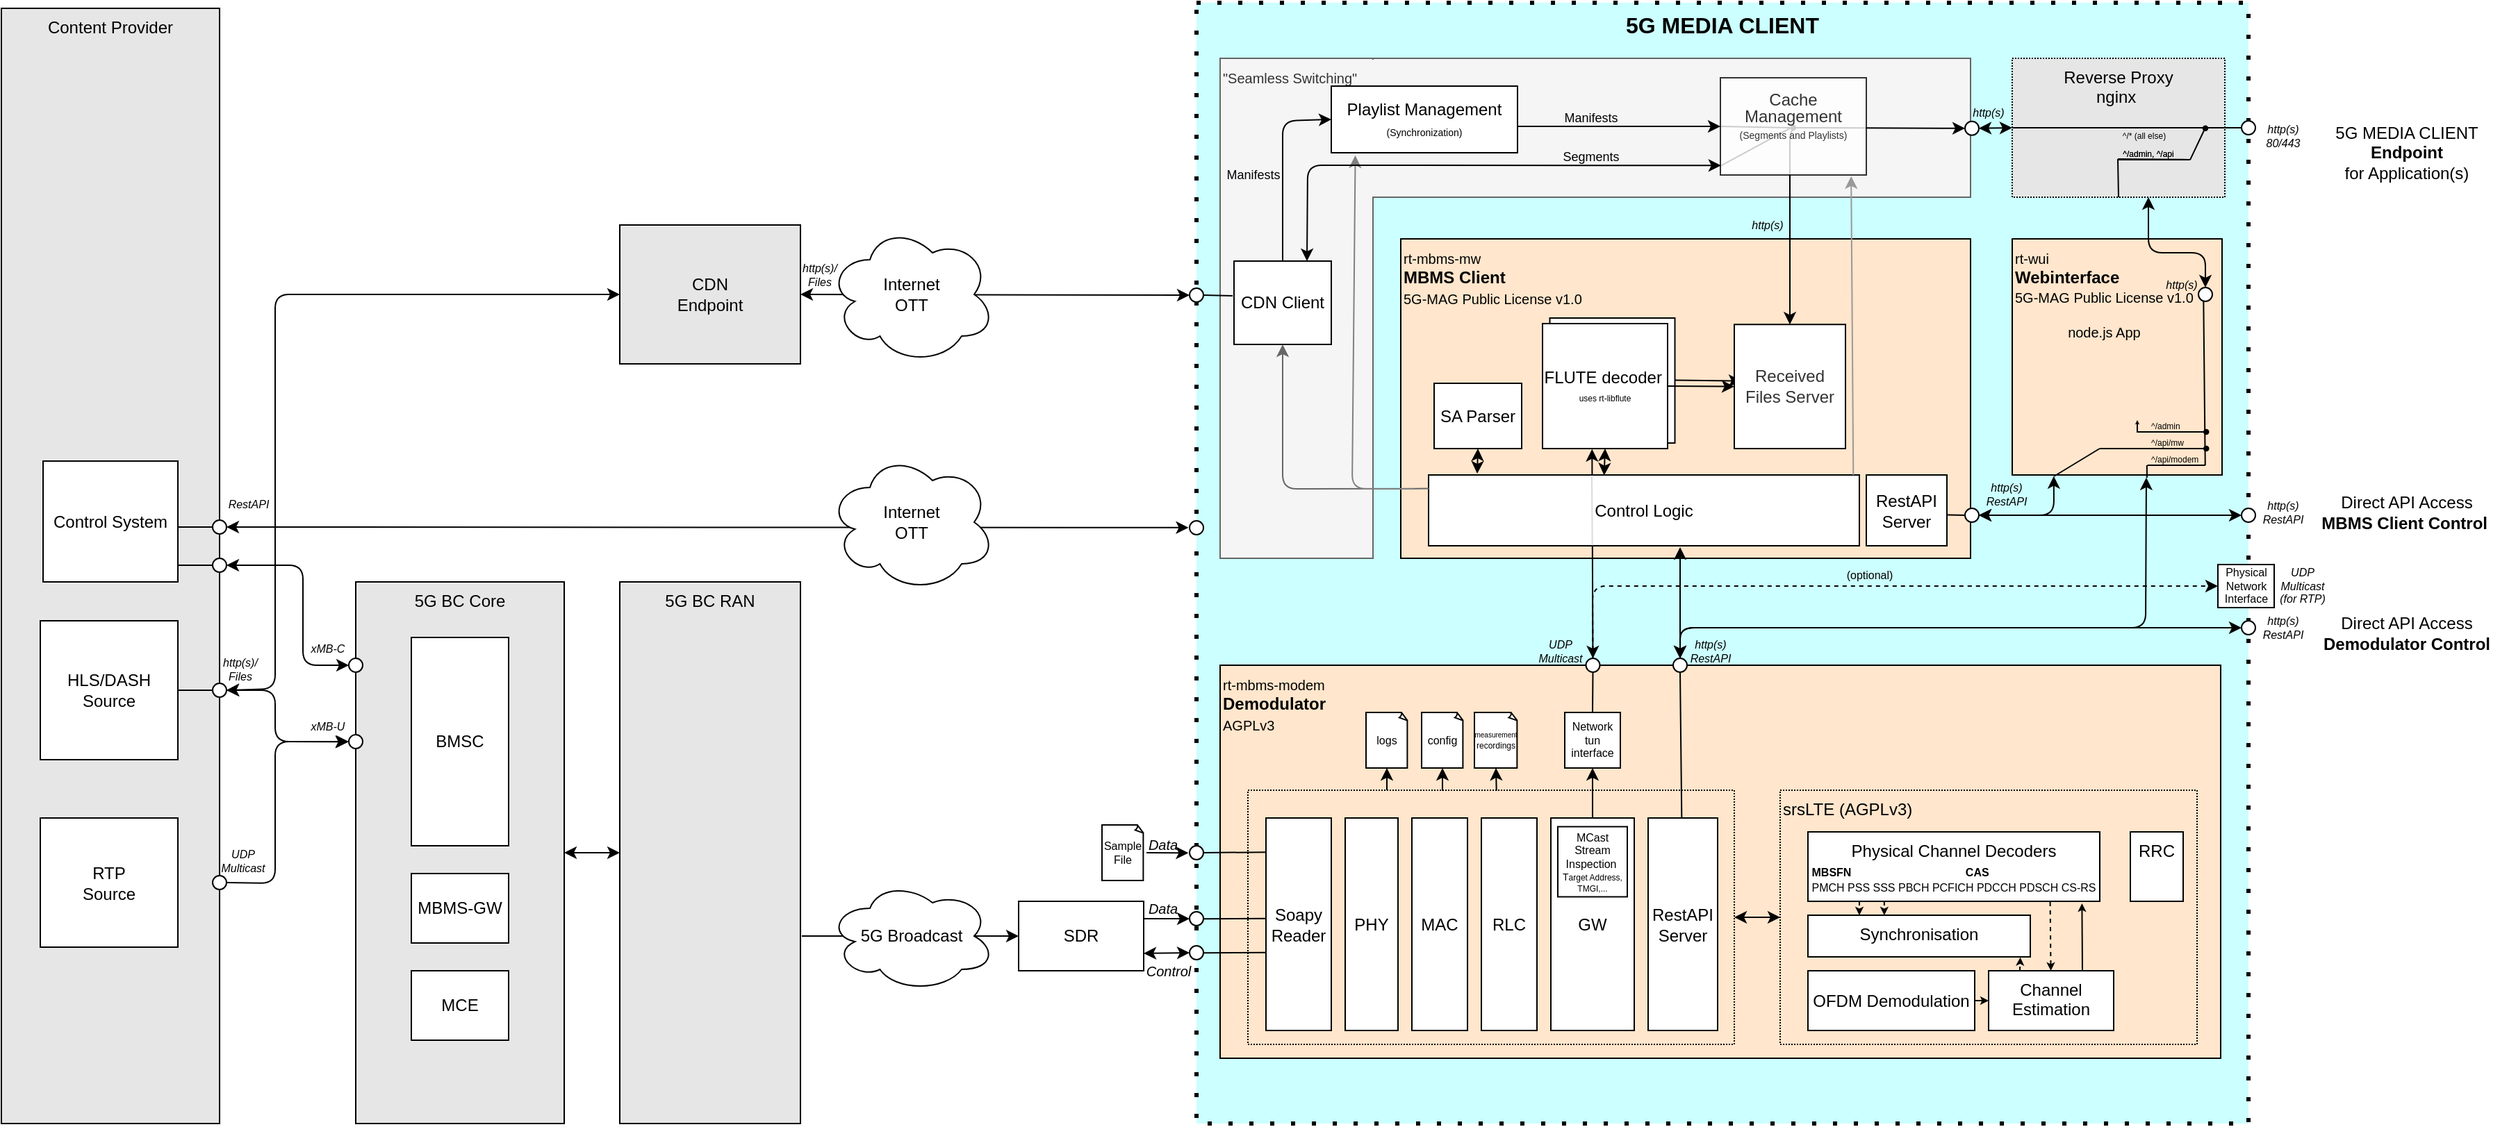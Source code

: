 <mxfile version="15.3.5" type="device"><diagram id="t-FZyY71_Kf3-kKKvfM1" name="Overview"><mxGraphModel dx="2150" dy="657" grid="1" gridSize="10" guides="1" tooltips="1" connect="1" arrows="1" fold="1" page="1" pageScale="1" pageWidth="1169" pageHeight="827" math="0" shadow="0"><root><mxCell id="0"/><mxCell id="1" parent="0"/><mxCell id="G_HqjUwHFonaNJhbWPcw-2" value="&lt;b style=&quot;font-size: 16px;&quot;&gt;5G MEDIA CLIENT&lt;/b&gt;" style="rounded=0;whiteSpace=wrap;html=1;fillColor=#CCFFFF;verticalAlign=top;dashed=1;dashPattern=1 4;strokeWidth=3;fontSize=16;" parent="1" vertex="1"><mxGeometry x="-67" y="16" width="757" height="807" as="geometry"/></mxCell><mxCell id="GTwTPsGZJQww6fBrEwyX-1" value="&lt;span style=&quot;font-size: 10px&quot;&gt;&quot;Seamless Switching&quot;&lt;/span&gt;" style="rounded=0;whiteSpace=wrap;html=1;align=left;verticalAlign=top;fillColor=#f5f5f5;strokeColor=#666666;fontColor=#333333;" parent="1" vertex="1"><mxGeometry x="-50" y="56" width="110" height="360" as="geometry"/></mxCell><mxCell id="2vlPOJPuA9wXbitWBf3n-66" value="Content Provider" style="rounded=0;whiteSpace=wrap;html=1;fillColor=#E6E6E6;align=center;verticalAlign=top;labelPosition=center;verticalLabelPosition=middle;" parent="1" vertex="1"><mxGeometry x="-927" y="20" width="157" height="803" as="geometry"/></mxCell><mxCell id="G_HqjUwHFonaNJhbWPcw-3" value="5G BC RAN" style="rounded=0;whiteSpace=wrap;html=1;fillColor=#E6E6E6;verticalAlign=top;" parent="1" vertex="1"><mxGeometry x="-482" y="433" width="130" height="390" as="geometry"/></mxCell><mxCell id="G_HqjUwHFonaNJhbWPcw-4" value="&lt;font style=&quot;font-size: 10px&quot;&gt;rt-mbms-mw&lt;br&gt;&lt;span style=&quot;font-size: 12px&quot;&gt;&lt;b&gt;MBMS Client&lt;/b&gt;&lt;/span&gt;&lt;br&gt;5G-MAG Public License v1.0&lt;/font&gt;" style="rounded=0;whiteSpace=wrap;html=1;align=left;verticalAlign=top;fillColor=#FFE6CC;" parent="1" vertex="1"><mxGeometry x="80" y="186" width="410" height="230" as="geometry"/></mxCell><mxCell id="G_HqjUwHFonaNJhbWPcw-5" value="&lt;span style=&quot;font-size: 10px&quot;&gt;rt-mbms-modem&lt;/span&gt;&lt;br&gt;&lt;b&gt;Demodulator&lt;/b&gt;&lt;font style=&quot;font-size: 10px&quot;&gt;&lt;br&gt;AGPLv3&lt;/font&gt;" style="rounded=0;whiteSpace=wrap;html=1;fillColor=#FFE6CC;verticalAlign=top;align=left;" parent="1" vertex="1"><mxGeometry x="-50" y="493" width="720" height="283" as="geometry"/></mxCell><mxCell id="G_HqjUwHFonaNJhbWPcw-8" value="srsLTE (AGPLv3)" style="rounded=0;whiteSpace=wrap;html=1;fillColor=none;align=left;verticalAlign=top;dashed=1;dashPattern=1 1;" parent="1" vertex="1"><mxGeometry x="353" y="583" width="300" height="183" as="geometry"/></mxCell><mxCell id="G_HqjUwHFonaNJhbWPcw-10" value="Physical Channel Decoders&lt;br&gt;&lt;div style=&quot;text-align: left&quot;&gt;&lt;span style=&quot;font-size: 8px&quot;&gt;&lt;b&gt;MBSFN&amp;nbsp; &amp;nbsp; &amp;nbsp; &amp;nbsp; &amp;nbsp; &amp;nbsp; &amp;nbsp; &amp;nbsp; &amp;nbsp; &amp;nbsp; &amp;nbsp; &amp;nbsp; &amp;nbsp; &amp;nbsp; &amp;nbsp; &amp;nbsp; &amp;nbsp; &amp;nbsp; &amp;nbsp;CAS&lt;/b&gt;&lt;/span&gt;&lt;/div&gt;&lt;font style=&quot;font-size: 8px&quot;&gt;&lt;div style=&quot;text-align: left&quot;&gt;&lt;span&gt;PMCH PSS SSS PBCH PCFICH PDCCH PDSCH CS-RS&lt;/span&gt;&lt;/div&gt;&lt;/font&gt;" style="rounded=0;whiteSpace=wrap;html=1;fillColor=default;align=center;verticalAlign=top;" parent="1" vertex="1"><mxGeometry x="373" y="613" width="210" height="50" as="geometry"/></mxCell><mxCell id="G_HqjUwHFonaNJhbWPcw-11" value="RRC" style="rounded=0;whiteSpace=wrap;html=1;fillColor=default;align=center;verticalAlign=top;" parent="1" vertex="1"><mxGeometry x="605" y="613" width="38" height="50" as="geometry"/></mxCell><mxCell id="G_HqjUwHFonaNJhbWPcw-12" value="Synchronisation" style="rounded=0;whiteSpace=wrap;html=1;fillColor=default;align=center;verticalAlign=top;" parent="1" vertex="1"><mxGeometry x="373" y="673" width="160" height="30" as="geometry"/></mxCell><mxCell id="G_HqjUwHFonaNJhbWPcw-13" value="OFDM Demodulation" style="rounded=0;whiteSpace=wrap;html=1;fillColor=default;align=center;verticalAlign=middle;" parent="1" vertex="1"><mxGeometry x="373" y="713" width="120" height="43" as="geometry"/></mxCell><mxCell id="G_HqjUwHFonaNJhbWPcw-14" value="Channel Estimation" style="rounded=0;whiteSpace=wrap;html=1;fillColor=default;align=center;verticalAlign=top;" parent="1" vertex="1"><mxGeometry x="503" y="713" width="90" height="43" as="geometry"/></mxCell><mxCell id="G_HqjUwHFonaNJhbWPcw-15" value="" style="endArrow=classic;html=1;exitX=1;exitY=0.5;exitDx=0;exitDy=0;entryX=0;entryY=0.5;entryDx=0;entryDy=0;fontSize=8;strokeWidth=1;endSize=3;" parent="1" source="G_HqjUwHFonaNJhbWPcw-13" target="G_HqjUwHFonaNJhbWPcw-14" edge="1"><mxGeometry width="50" height="50" relative="1" as="geometry"><mxPoint x="233" y="703" as="sourcePoint"/><mxPoint x="283" y="653" as="targetPoint"/></mxGeometry></mxCell><mxCell id="G_HqjUwHFonaNJhbWPcw-16" value="" style="endArrow=classic;html=1;exitX=0.75;exitY=0;exitDx=0;exitDy=0;fontSize=8;strokeWidth=1;endSize=3;entryX=0.939;entryY=1.03;entryDx=0;entryDy=0;entryPerimeter=0;" parent="1" source="G_HqjUwHFonaNJhbWPcw-14" target="G_HqjUwHFonaNJhbWPcw-10" edge="1"><mxGeometry width="50" height="50" relative="1" as="geometry"><mxPoint x="503" y="738" as="sourcePoint"/><mxPoint x="513" y="738" as="targetPoint"/></mxGeometry></mxCell><mxCell id="G_HqjUwHFonaNJhbWPcw-17" value="" style="endArrow=classic;html=1;fontSize=8;strokeWidth=1;endSize=3;dashed=1;exitX=0.83;exitY=1.01;exitDx=0;exitDy=0;exitPerimeter=0;" parent="1" source="G_HqjUwHFonaNJhbWPcw-10" target="G_HqjUwHFonaNJhbWPcw-14" edge="1"><mxGeometry width="50" height="50" relative="1" as="geometry"><mxPoint x="549" y="664" as="sourcePoint"/><mxPoint x="580.19" y="674.5" as="targetPoint"/></mxGeometry></mxCell><mxCell id="G_HqjUwHFonaNJhbWPcw-18" value="" style="endArrow=classic;html=1;fontSize=8;strokeWidth=1;endSize=3;dashed=1;exitX=0.25;exitY=0;exitDx=0;exitDy=0;entryX=0.955;entryY=1.011;entryDx=0;entryDy=0;entryPerimeter=0;" parent="1" source="G_HqjUwHFonaNJhbWPcw-14" target="G_HqjUwHFonaNJhbWPcw-12" edge="1"><mxGeometry width="50" height="50" relative="1" as="geometry"><mxPoint x="559" y="674" as="sourcePoint"/><mxPoint x="558.234" y="723" as="targetPoint"/></mxGeometry></mxCell><mxCell id="G_HqjUwHFonaNJhbWPcw-19" value="" style="endArrow=classic;html=1;fontSize=8;strokeWidth=1;endSize=3;dashed=1;exitX=0.83;exitY=1.01;exitDx=0;exitDy=0;exitPerimeter=0;entryX=0.25;entryY=0;entryDx=0;entryDy=0;" parent="1" edge="1"><mxGeometry width="50" height="50" relative="1" as="geometry"><mxPoint x="410" y="663" as="sourcePoint"/><mxPoint x="410" y="673" as="targetPoint"/></mxGeometry></mxCell><mxCell id="G_HqjUwHFonaNJhbWPcw-20" value="" style="endArrow=classic;html=1;fontSize=8;strokeWidth=1;endSize=3;dashed=1;exitX=0.83;exitY=1.01;exitDx=0;exitDy=0;exitPerimeter=0;entryX=0.25;entryY=0;entryDx=0;entryDy=0;" parent="1" edge="1"><mxGeometry width="50" height="50" relative="1" as="geometry"><mxPoint x="427.93" y="663" as="sourcePoint"/><mxPoint x="427.93" y="673" as="targetPoint"/></mxGeometry></mxCell><mxCell id="G_HqjUwHFonaNJhbWPcw-22" value="" style="rounded=0;whiteSpace=wrap;html=1;fillColor=none;align=left;verticalAlign=top;dashed=1;dashPattern=1 1;" parent="1" vertex="1"><mxGeometry x="-30" y="583" width="350" height="183" as="geometry"/></mxCell><mxCell id="G_HqjUwHFonaNJhbWPcw-23" value="" style="endArrow=classic;startArrow=classic;html=1;strokeWidth=1;fontSize=8;entryX=0;entryY=0.5;entryDx=0;entryDy=0;" parent="1" source="G_HqjUwHFonaNJhbWPcw-22" target="G_HqjUwHFonaNJhbWPcw-8" edge="1"><mxGeometry width="50" height="50" relative="1" as="geometry"><mxPoint x="288" y="718" as="sourcePoint"/><mxPoint x="308" y="668" as="targetPoint"/></mxGeometry></mxCell><mxCell id="G_HqjUwHFonaNJhbWPcw-24" value="SDR" style="rounded=0;whiteSpace=wrap;html=1;fillColor=none;align=center;verticalAlign=middle;labelPosition=center;verticalLabelPosition=middle;" parent="1" vertex="1"><mxGeometry x="-195" y="663" width="90" height="50" as="geometry"/></mxCell><mxCell id="G_HqjUwHFonaNJhbWPcw-27" value="Soapy&lt;br&gt;Reader" style="rounded=0;whiteSpace=wrap;html=1;fillColor=default;align=center;verticalAlign=middle;labelPosition=center;verticalLabelPosition=middle;" parent="1" vertex="1"><mxGeometry x="-17" y="603" width="47" height="153" as="geometry"/></mxCell><mxCell id="G_HqjUwHFonaNJhbWPcw-28" value="PHY" style="rounded=0;whiteSpace=wrap;html=1;fillColor=default;align=center;verticalAlign=middle;labelPosition=center;verticalLabelPosition=middle;" parent="1" vertex="1"><mxGeometry x="40" y="603" width="38" height="153" as="geometry"/></mxCell><mxCell id="G_HqjUwHFonaNJhbWPcw-29" value="MAC" style="rounded=0;whiteSpace=wrap;html=1;fillColor=default;align=center;verticalAlign=middle;labelPosition=center;verticalLabelPosition=middle;" parent="1" vertex="1"><mxGeometry x="88" y="603" width="40" height="153" as="geometry"/></mxCell><mxCell id="G_HqjUwHFonaNJhbWPcw-30" value="RLC" style="rounded=0;whiteSpace=wrap;html=1;fillColor=default;align=center;verticalAlign=middle;labelPosition=center;verticalLabelPosition=middle;" parent="1" vertex="1"><mxGeometry x="138" y="603" width="40" height="153" as="geometry"/></mxCell><mxCell id="G_HqjUwHFonaNJhbWPcw-32" value="GW" style="rounded=0;whiteSpace=wrap;html=1;fillColor=default;align=center;verticalAlign=middle;labelPosition=center;verticalLabelPosition=middle;" parent="1" vertex="1"><mxGeometry x="188" y="603" width="60" height="153" as="geometry"/></mxCell><mxCell id="G_HqjUwHFonaNJhbWPcw-33" value="RestAPI Server" style="rounded=0;whiteSpace=wrap;html=1;fillColor=default;align=center;verticalAlign=middle;labelPosition=center;verticalLabelPosition=middle;" parent="1" vertex="1"><mxGeometry x="258" y="603" width="50" height="153" as="geometry"/></mxCell><mxCell id="G_HqjUwHFonaNJhbWPcw-34" value="" style="endArrow=classic;html=1;strokeWidth=1;fontSize=8;exitX=1;exitY=0.5;exitDx=0;exitDy=0;entryX=-0.08;entryY=0.514;entryDx=0;entryDy=0;entryPerimeter=0;" parent="1" target="2vlPOJPuA9wXbitWBf3n-142" edge="1"><mxGeometry width="50" height="50" relative="1" as="geometry"><mxPoint x="-103" y="628" as="sourcePoint"/><mxPoint x="-92" y="543" as="targetPoint"/></mxGeometry></mxCell><mxCell id="G_HqjUwHFonaNJhbWPcw-35" value="" style="endArrow=classic;html=1;strokeWidth=1;fontSize=8;exitX=1;exitY=0.25;exitDx=0;exitDy=0;entryX=0;entryY=0.5;entryDx=0;entryDy=0;" parent="1" source="G_HqjUwHFonaNJhbWPcw-24" target="2vlPOJPuA9wXbitWBf3n-143" edge="1"><mxGeometry width="50" height="50" relative="1" as="geometry"><mxPoint x="-82" y="638" as="sourcePoint"/><mxPoint x="-70" y="676" as="targetPoint"/></mxGeometry></mxCell><mxCell id="G_HqjUwHFonaNJhbWPcw-37" value="logs" style="whiteSpace=wrap;html=1;shape=mxgraph.basic.document;fillColor=default;fontSize=8;align=center;" parent="1" vertex="1"><mxGeometry x="55" y="527" width="30" height="40" as="geometry"/></mxCell><mxCell id="G_HqjUwHFonaNJhbWPcw-38" value="config" style="whiteSpace=wrap;html=1;shape=mxgraph.basic.document;fillColor=default;fontSize=8;align=center;" parent="1" vertex="1"><mxGeometry x="95" y="527" width="30" height="40" as="geometry"/></mxCell><mxCell id="G_HqjUwHFonaNJhbWPcw-39" value="&lt;font style=&quot;font-size: 5px&quot;&gt;measurement&lt;/font&gt;&lt;font style=&quot;font-size: 4px&quot;&gt; &lt;/font&gt;recordings" style="whiteSpace=wrap;html=1;shape=mxgraph.basic.document;fillColor=default;fontSize=6;align=center;" parent="1" vertex="1"><mxGeometry x="133" y="527" width="31" height="40" as="geometry"/></mxCell><mxCell id="G_HqjUwHFonaNJhbWPcw-40" value="" style="endArrow=classic;html=1;strokeWidth=1;fontSize=8;entryX=0.5;entryY=1;entryDx=0;entryDy=0;entryPerimeter=0;" parent="1" target="G_HqjUwHFonaNJhbWPcw-37" edge="1"><mxGeometry width="50" height="50" relative="1" as="geometry"><mxPoint x="70" y="583" as="sourcePoint"/><mxPoint x="48" y="533" as="targetPoint"/></mxGeometry></mxCell><mxCell id="G_HqjUwHFonaNJhbWPcw-41" value="" style="endArrow=classic;html=1;strokeWidth=1;fontSize=8;entryX=0.5;entryY=1;entryDx=0;entryDy=0;entryPerimeter=0;exitX=0.4;exitY=0.002;exitDx=0;exitDy=0;exitPerimeter=0;" parent="1" source="G_HqjUwHFonaNJhbWPcw-22" target="G_HqjUwHFonaNJhbWPcw-38" edge="1"><mxGeometry width="50" height="50" relative="1" as="geometry"><mxPoint x="127.78" y="584.19" as="sourcePoint"/><mxPoint x="128.22" y="567" as="targetPoint"/></mxGeometry></mxCell><mxCell id="G_HqjUwHFonaNJhbWPcw-42" value="" style="endArrow=classic;html=1;strokeWidth=1;fontSize=8;entryX=0.5;entryY=1;entryDx=0;entryDy=0;entryPerimeter=0;exitX=0.511;exitY=0.002;exitDx=0;exitDy=0;exitPerimeter=0;" parent="1" source="G_HqjUwHFonaNJhbWPcw-22" target="G_HqjUwHFonaNJhbWPcw-39" edge="1"><mxGeometry width="50" height="50" relative="1" as="geometry"><mxPoint x="167.78" y="584.19" as="sourcePoint"/><mxPoint x="168.22" y="567" as="targetPoint"/></mxGeometry></mxCell><mxCell id="G_HqjUwHFonaNJhbWPcw-44" value="" style="endArrow=classic;html=1;strokeWidth=1;fontSize=8;exitX=0.5;exitY=0;exitDx=0;exitDy=0;entryX=0.5;entryY=1;entryDx=0;entryDy=0;" parent="1" source="G_HqjUwHFonaNJhbWPcw-32" target="G_HqjUwHFonaNJhbWPcw-47" edge="1"><mxGeometry width="50" height="50" relative="1" as="geometry"><mxPoint x="218.65" y="602.01" as="sourcePoint"/><mxPoint x="220" y="563" as="targetPoint"/></mxGeometry></mxCell><mxCell id="G_HqjUwHFonaNJhbWPcw-47" value="Network tun interface" style="text;html=1;align=center;verticalAlign=middle;whiteSpace=wrap;rounded=0;strokeColor=default;fontSize=8;fillColor=default;" parent="1" vertex="1"><mxGeometry x="198" y="527" width="40" height="40" as="geometry"/></mxCell><mxCell id="CgZAOS09ZjuMNSlnD4I0-3" value="Physical Network Interface" style="rounded=0;whiteSpace=wrap;html=1;align=center;verticalAlign=middle;labelPosition=center;verticalLabelPosition=middle;fontSize=8;" parent="1" vertex="1"><mxGeometry x="668" y="420.5" width="40.5" height="31" as="geometry"/></mxCell><mxCell id="CgZAOS09ZjuMNSlnD4I0-4" value="(optional)" style="endArrow=classic;html=1;strokeWidth=1;fontSize=8;exitX=0.5;exitY=0;exitDx=0;exitDy=0;dashed=1;entryX=0;entryY=0.5;entryDx=0;entryDy=0;labelBackgroundColor=none;verticalAlign=bottom;" parent="1" source="2vlPOJPuA9wXbitWBf3n-79" target="CgZAOS09ZjuMNSlnD4I0-3" edge="1"><mxGeometry width="50" height="50" relative="1" as="geometry"><mxPoint x="263" y="453" as="sourcePoint"/><mxPoint x="713" y="453" as="targetPoint"/><Array as="points"><mxPoint x="218" y="436"/></Array></mxGeometry></mxCell><mxCell id="CgZAOS09ZjuMNSlnD4I0-5" value="" style="endArrow=classic;html=1;strokeWidth=1;fontSize=8;entryX=0.396;entryY=1.004;entryDx=0;entryDy=0;entryPerimeter=0;startArrow=classic;startFill=1;" parent="1" source="2vlPOJPuA9wXbitWBf3n-79" target="2vlPOJPuA9wXbitWBf3n-3" edge="1"><mxGeometry width="50" height="50" relative="1" as="geometry"><mxPoint x="217.33" y="432.01" as="sourcePoint"/><mxPoint x="226" y="393" as="targetPoint"/></mxGeometry></mxCell><mxCell id="2vlPOJPuA9wXbitWBf3n-2" value="Reverse Proxy&lt;br style=&quot;font-size: 12px;&quot;&gt;nginx&amp;nbsp;" style="rounded=0;whiteSpace=wrap;html=1;fillColor=#E6E6E6;align=center;verticalAlign=top;labelPosition=center;verticalLabelPosition=middle;fontSize=12;dashed=1;dashPattern=1 1;" parent="1" vertex="1"><mxGeometry x="520" y="56" width="153" height="100" as="geometry"/></mxCell><mxCell id="2vlPOJPuA9wXbitWBf3n-7" value="&lt;font&gt;&lt;font style=&quot;font-size: 8px&quot;&gt;MCast Stream Inspection&lt;/font&gt;&amp;nbsp;&lt;br&gt;T&lt;font style=&quot;font-size: 6px&quot;&gt;arget Address, TMGI,...&lt;/font&gt;&lt;/font&gt;" style="rounded=0;whiteSpace=wrap;html=1;fillColor=default;align=center;verticalAlign=middle;labelPosition=center;verticalLabelPosition=middle;fontSize=7;" parent="1" vertex="1"><mxGeometry x="193" y="609.25" width="50" height="50.5" as="geometry"/></mxCell><mxCell id="2vlPOJPuA9wXbitWBf3n-10" value="Control Logic" style="rounded=0;whiteSpace=wrap;html=1;fillColor=default;align=center;verticalAlign=middle;labelPosition=center;verticalLabelPosition=middle;fontSize=12;" parent="1" vertex="1"><mxGeometry x="100" y="356" width="310" height="51" as="geometry"/></mxCell><mxCell id="2vlPOJPuA9wXbitWBf3n-14" value="" style="endArrow=classic;startArrow=classic;html=1;strokeWidth=1;fontSize=8;entryX=0.5;entryY=0;entryDx=0;entryDy=0;" parent="1" target="2vlPOJPuA9wXbitWBf3n-78" edge="1"><mxGeometry width="50" height="50" relative="1" as="geometry"><mxPoint x="281" y="408" as="sourcePoint"/><mxPoint x="348" y="678" as="targetPoint"/></mxGeometry></mxCell><mxCell id="2vlPOJPuA9wXbitWBf3n-17" value="" style="endArrow=classic;html=1;strokeWidth=1;fontSize=8;entryX=0.5;entryY=1;entryDx=0;entryDy=0;exitX=0.414;exitY=0.006;exitDx=0;exitDy=0;exitPerimeter=0;startArrow=classic;startFill=1;" parent="1" edge="1" target="2vlPOJPuA9wXbitWBf3n-3"><mxGeometry width="50" height="50" relative="1" as="geometry"><mxPoint x="226.34" y="356.306" as="sourcePoint"/><mxPoint x="226.35" y="334.18" as="targetPoint"/></mxGeometry></mxCell><mxCell id="2vlPOJPuA9wXbitWBf3n-20" value="5G MEDIA CLIENT&lt;br&gt;&lt;b&gt;Endpoint &lt;/b&gt;&lt;br&gt;for Application(s)" style="text;html=1;strokeColor=none;fillColor=none;align=center;verticalAlign=middle;whiteSpace=wrap;rounded=0;labelBackgroundColor=default;fontSize=12;" parent="1" vertex="1"><mxGeometry x="738" y="97" width="132" height="53" as="geometry"/></mxCell><mxCell id="2vlPOJPuA9wXbitWBf3n-24" value="CDN&lt;br&gt;Endpoint" style="rounded=0;whiteSpace=wrap;html=1;fillColor=#E6E6E6;align=center;verticalAlign=middle;labelPosition=center;verticalLabelPosition=middle;" parent="1" vertex="1"><mxGeometry x="-482" y="176" width="130" height="100" as="geometry"/></mxCell><mxCell id="2vlPOJPuA9wXbitWBf3n-27" value="CDN Client" style="rounded=0;whiteSpace=wrap;html=1;fillColor=default;align=center;verticalAlign=middle;labelPosition=center;verticalLabelPosition=middle;fontSize=12;" parent="1" vertex="1"><mxGeometry x="-40" y="202" width="70" height="60" as="geometry"/></mxCell><mxCell id="2vlPOJPuA9wXbitWBf3n-29" value="" style="endArrow=classic;html=1;strokeWidth=1;fontSize=8;entryX=0.5;entryY=1;entryDx=0;entryDy=0;exitX=0.002;exitY=0.192;exitDx=0;exitDy=0;exitPerimeter=0;strokeColor=#666666;" parent="1" source="2vlPOJPuA9wXbitWBf3n-10" target="2vlPOJPuA9wXbitWBf3n-27" edge="1"><mxGeometry width="50" height="50" relative="1" as="geometry"><mxPoint x="31" y="373" as="sourcePoint"/><mxPoint x="338" y="383" as="targetPoint"/><Array as="points"><mxPoint x="-5" y="366"/></Array></mxGeometry></mxCell><mxCell id="2vlPOJPuA9wXbitWBf3n-30" value="SA Parser" style="rounded=0;whiteSpace=wrap;html=1;fillColor=default;align=center;verticalAlign=middle;labelPosition=center;verticalLabelPosition=middle;fontSize=12;" parent="1" vertex="1"><mxGeometry x="104" y="290" width="63" height="47" as="geometry"/></mxCell><mxCell id="2vlPOJPuA9wXbitWBf3n-37" value="" style="endArrow=classic;html=1;strokeWidth=1;fontSize=8;entryX=0.5;entryY=1;entryDx=0;entryDy=0;startArrow=classic;startFill=1;" parent="1" target="2vlPOJPuA9wXbitWBf3n-30" edge="1"><mxGeometry width="50" height="50" relative="1" as="geometry"><mxPoint x="135" y="355" as="sourcePoint"/><mxPoint x="338" y="383" as="targetPoint"/></mxGeometry></mxCell><mxCell id="2vlPOJPuA9wXbitWBf3n-39" value="" style="endArrow=classic;html=1;strokeWidth=1;fontSize=8;entryX=0.129;entryY=1.04;entryDx=0;entryDy=0;strokeColor=#808080;entryPerimeter=0;" parent="1" target="2vlPOJPuA9wXbitWBf3n-31" edge="1"><mxGeometry width="50" height="50" relative="1" as="geometry"><mxPoint x="90" y="366" as="sourcePoint"/><mxPoint x="216.5" y="405" as="targetPoint"/><Array as="points"><mxPoint x="45" y="366"/></Array></mxGeometry></mxCell><mxCell id="2vlPOJPuA9wXbitWBf3n-40" value="Control System" style="rounded=0;whiteSpace=wrap;html=1;fillColor=default;align=center;verticalAlign=middle;labelPosition=center;verticalLabelPosition=middle;" parent="1" vertex="1"><mxGeometry x="-897" y="346" width="97" height="87" as="geometry"/></mxCell><mxCell id="2vlPOJPuA9wXbitWBf3n-48" value="RestAPI Server" style="rounded=0;whiteSpace=wrap;html=1;fillColor=default;align=center;verticalAlign=middle;labelPosition=center;verticalLabelPosition=middle;fontSize=12;" parent="1" vertex="1"><mxGeometry x="415" y="356" width="58" height="51" as="geometry"/></mxCell><mxCell id="2vlPOJPuA9wXbitWBf3n-49" value="&lt;font style=&quot;font-size: 12px&quot;&gt;&lt;span style=&quot;font-size: 10px&quot;&gt;rt-wui&lt;/span&gt;&lt;b&gt;&lt;br&gt;Webinterface&lt;font style=&quot;font-size: 12px&quot;&gt; &lt;br&gt;&lt;/font&gt;&lt;/b&gt;&lt;/font&gt;&lt;font style=&quot;font-size: 10px&quot;&gt;5G-MAG Public License v1.0&lt;br&gt;&lt;br&gt;&lt;div style=&quot;text-align: center&quot;&gt;&lt;span&gt;node.js App&lt;/span&gt;&lt;/div&gt;&lt;/font&gt;" style="rounded=0;whiteSpace=wrap;html=1;fillColor=#FFE6CC;align=left;verticalAlign=top;labelPosition=center;verticalLabelPosition=middle;fontSize=11;" parent="1" vertex="1"><mxGeometry x="520" y="186" width="151" height="170" as="geometry"/></mxCell><mxCell id="2vlPOJPuA9wXbitWBf3n-50" value="" style="endArrow=classic;startArrow=classic;html=1;strokeWidth=1;fontSize=8;exitX=0.5;exitY=0;exitDx=0;exitDy=0;" parent="1" source="2vlPOJPuA9wXbitWBf3n-196" edge="1"><mxGeometry width="50" height="50" relative="1" as="geometry"><mxPoint x="659" y="225" as="sourcePoint"/><mxPoint x="618" y="156" as="targetPoint"/><Array as="points"><mxPoint x="659" y="196"/><mxPoint x="618" y="196"/></Array></mxGeometry></mxCell><mxCell id="2vlPOJPuA9wXbitWBf3n-52" value="" style="endArrow=classic;startArrow=classic;html=1;strokeWidth=1;fontSize=12;exitX=0.639;exitY=1.011;exitDx=0;exitDy=0;entryX=0.5;entryY=0;entryDx=0;entryDy=0;exitPerimeter=0;" parent="1" source="2vlPOJPuA9wXbitWBf3n-49" target="2vlPOJPuA9wXbitWBf3n-78" edge="1"><mxGeometry width="50" height="50" relative="1" as="geometry"><mxPoint x="444.51" y="197.702" as="sourcePoint"/><mxPoint x="280" y="486" as="targetPoint"/><Array as="points"><mxPoint x="616" y="466"/><mxPoint x="281" y="466"/></Array></mxGeometry></mxCell><mxCell id="2vlPOJPuA9wXbitWBf3n-76" style="edgeStyle=orthogonalEdgeStyle;rounded=0;orthogonalLoop=1;jettySize=auto;html=1;entryX=0;entryY=0.5;entryDx=0;entryDy=0;fontSize=12;startArrow=classic;startFill=1;" parent="1" source="2vlPOJPuA9wXbitWBf3n-58" target="G_HqjUwHFonaNJhbWPcw-3" edge="1"><mxGeometry relative="1" as="geometry"/></mxCell><mxCell id="2vlPOJPuA9wXbitWBf3n-58" value="5G BC Core" style="rounded=0;whiteSpace=wrap;html=1;fillColor=#E6E6E6;verticalAlign=top;" parent="1" vertex="1"><mxGeometry x="-672" y="433" width="150" height="390" as="geometry"/></mxCell><mxCell id="2vlPOJPuA9wXbitWBf3n-60" value="MBMS-GW" style="rounded=0;whiteSpace=wrap;html=1;fillColor=default;align=center;verticalAlign=middle;labelPosition=center;verticalLabelPosition=middle;" parent="1" vertex="1"><mxGeometry x="-632" y="643" width="70" height="50" as="geometry"/></mxCell><mxCell id="2vlPOJPuA9wXbitWBf3n-61" value="MCE" style="rounded=0;whiteSpace=wrap;html=1;fillColor=default;align=center;verticalAlign=middle;labelPosition=center;verticalLabelPosition=middle;" parent="1" vertex="1"><mxGeometry x="-632" y="713" width="70" height="50" as="geometry"/></mxCell><mxCell id="2vlPOJPuA9wXbitWBf3n-62" value="BMSC" style="rounded=0;whiteSpace=wrap;html=1;fillColor=default;align=center;verticalAlign=middle;labelPosition=center;verticalLabelPosition=middle;" parent="1" vertex="1"><mxGeometry x="-632" y="473" width="70" height="150" as="geometry"/></mxCell><mxCell id="2vlPOJPuA9wXbitWBf3n-64" value="HLS/DASH Source" style="rounded=0;whiteSpace=wrap;html=1;fillColor=default;align=center;verticalAlign=middle;labelPosition=center;verticalLabelPosition=middle;" parent="1" vertex="1"><mxGeometry x="-899" y="461" width="99" height="100" as="geometry"/></mxCell><mxCell id="2vlPOJPuA9wXbitWBf3n-65" value="RTP &lt;br&gt;Source" style="rounded=0;whiteSpace=wrap;html=1;fillColor=default;align=center;verticalAlign=middle;labelPosition=center;verticalLabelPosition=middle;" parent="1" vertex="1"><mxGeometry x="-899" y="603" width="99" height="93" as="geometry"/></mxCell><mxCell id="2vlPOJPuA9wXbitWBf3n-69" value="" style="endArrow=classic;startArrow=classic;html=1;fontSize=12;exitX=1;exitY=0.5;exitDx=0;exitDy=0;entryX=0;entryY=0.5;entryDx=0;entryDy=0;" parent="1" source="2vlPOJPuA9wXbitWBf3n-154" target="2vlPOJPuA9wXbitWBf3n-162" edge="1"><mxGeometry width="50" height="50" relative="1" as="geometry"><mxPoint x="-790" y="633" as="sourcePoint"/><mxPoint x="-690" y="476" as="targetPoint"/><Array as="points"><mxPoint x="-730" y="511"/><mxPoint x="-730" y="548"/></Array></mxGeometry></mxCell><mxCell id="2vlPOJPuA9wXbitWBf3n-74" value="" style="rounded=0;whiteSpace=wrap;html=1;fillColor=default;align=center;verticalAlign=middle;labelPosition=center;verticalLabelPosition=middle;fontSize=10;labelBackgroundColor=default;" parent="1" vertex="1"><mxGeometry x="187.25" y="243" width="90" height="90" as="geometry"/></mxCell><mxCell id="2vlPOJPuA9wXbitWBf3n-3" value="&lt;font style=&quot;font-size: 12px&quot;&gt;FLUTE decoder&lt;/font&gt;&amp;nbsp;&lt;br&gt;&lt;font style=&quot;font-size: 6px&quot;&gt;uses rt-libflute&lt;br&gt;&lt;/font&gt;" style="rounded=0;whiteSpace=wrap;html=1;fillColor=#FFFFFF;align=center;verticalAlign=middle;labelPosition=center;verticalLabelPosition=middle;fontSize=10;labelBackgroundColor=default;" parent="1" vertex="1"><mxGeometry x="182" y="247" width="90" height="90" as="geometry"/></mxCell><mxCell id="2vlPOJPuA9wXbitWBf3n-78" value="" style="ellipse;whiteSpace=wrap;html=1;aspect=fixed;labelBackgroundColor=default;fontSize=12;strokeColor=default;fillColor=#FFFFFF;align=left;verticalAlign=top;" parent="1" vertex="1"><mxGeometry x="276" y="488" width="10" height="10" as="geometry"/></mxCell><mxCell id="2vlPOJPuA9wXbitWBf3n-79" value="" style="ellipse;whiteSpace=wrap;html=1;aspect=fixed;labelBackgroundColor=default;fontSize=12;strokeColor=default;fillColor=#FFFFFF;align=left;verticalAlign=top;" parent="1" vertex="1"><mxGeometry x="213.25" y="488" width="10" height="10" as="geometry"/></mxCell><mxCell id="2vlPOJPuA9wXbitWBf3n-81" value="" style="endArrow=none;html=1;fontSize=8;entryX=0.5;entryY=1;entryDx=0;entryDy=0;exitX=0.5;exitY=0;exitDx=0;exitDy=0;" parent="1" source="G_HqjUwHFonaNJhbWPcw-47" target="2vlPOJPuA9wXbitWBf3n-79" edge="1"><mxGeometry width="50" height="50" relative="1" as="geometry"><mxPoint x="200" y="556" as="sourcePoint"/><mxPoint x="250" y="506" as="targetPoint"/></mxGeometry></mxCell><mxCell id="2vlPOJPuA9wXbitWBf3n-82" value="" style="endArrow=none;html=1;fontSize=12;entryX=0.5;entryY=1;entryDx=0;entryDy=0;" parent="1" source="G_HqjUwHFonaNJhbWPcw-33" target="2vlPOJPuA9wXbitWBf3n-78" edge="1"><mxGeometry width="50" height="50" relative="1" as="geometry"><mxPoint x="228" y="537" as="sourcePoint"/><mxPoint x="228.25" y="508" as="targetPoint"/></mxGeometry></mxCell><mxCell id="2vlPOJPuA9wXbitWBf3n-84" value="" style="ellipse;whiteSpace=wrap;html=1;aspect=fixed;labelBackgroundColor=default;fontSize=12;strokeColor=default;fillColor=#FFFFFF;align=left;verticalAlign=top;" parent="1" vertex="1"><mxGeometry x="486" y="380" width="10" height="10" as="geometry"/></mxCell><mxCell id="2vlPOJPuA9wXbitWBf3n-86" value="" style="endArrow=none;html=1;fontSize=8;entryX=1.009;entryY=0.564;entryDx=0;entryDy=0;exitX=0;exitY=0.5;exitDx=0;exitDy=0;entryPerimeter=0;" parent="1" source="2vlPOJPuA9wXbitWBf3n-84" target="2vlPOJPuA9wXbitWBf3n-48" edge="1"><mxGeometry width="50" height="50" relative="1" as="geometry"><mxPoint x="610" y="216" as="sourcePoint"/><mxPoint x="660" y="166" as="targetPoint"/></mxGeometry></mxCell><mxCell id="2vlPOJPuA9wXbitWBf3n-88" value="" style="endArrow=none;html=1;fontSize=8;entryX=0;entryY=0.5;entryDx=0;entryDy=0;startArrow=none;exitX=1;exitY=0.5;exitDx=0;exitDy=0;" parent="1" source="2vlPOJPuA9wXbitWBf3n-2" target="2vlPOJPuA9wXbitWBf3n-2" edge="1"><mxGeometry width="50" height="50" relative="1" as="geometry"><mxPoint x="673" y="126" as="sourcePoint"/><mxPoint x="563" y="125.5" as="targetPoint"/></mxGeometry></mxCell><mxCell id="2vlPOJPuA9wXbitWBf3n-89" style="edgeStyle=none;rounded=0;orthogonalLoop=1;jettySize=auto;html=1;exitX=1;exitY=0;exitDx=0;exitDy=0;fontSize=8;" parent="1" edge="1"><mxGeometry relative="1" as="geometry"><mxPoint x="620.536" y="166.964" as="sourcePoint"/><mxPoint x="620.536" y="166.964" as="targetPoint"/></mxGeometry></mxCell><mxCell id="2vlPOJPuA9wXbitWBf3n-96" value="UDP Multicast" style="text;html=1;strokeColor=none;fillColor=none;align=center;verticalAlign=middle;whiteSpace=wrap;rounded=0;labelBackgroundColor=none;fontSize=8;opacity=0;fontStyle=2" parent="1" vertex="1"><mxGeometry x="175.25" y="473" width="40" height="20" as="geometry"/></mxCell><mxCell id="2vlPOJPuA9wXbitWBf3n-97" value="http(s)&lt;br&gt;RestAPI" style="text;html=1;strokeColor=none;fillColor=none;align=center;verticalAlign=middle;whiteSpace=wrap;rounded=0;labelBackgroundColor=none;fontSize=8;opacity=0;fontStyle=2" parent="1" vertex="1"><mxGeometry x="283" y="473" width="40" height="20" as="geometry"/></mxCell><mxCell id="2vlPOJPuA9wXbitWBf3n-101" value="UDP Multicast (for RTP)" style="text;html=1;strokeColor=none;fillColor=none;align=center;verticalAlign=middle;whiteSpace=wrap;rounded=0;labelBackgroundColor=none;fontSize=8;opacity=0;fontStyle=2" parent="1" vertex="1"><mxGeometry x="708.5" y="426" width="40" height="20" as="geometry"/></mxCell><mxCell id="2vlPOJPuA9wXbitWBf3n-102" value="" style="endArrow=classic;startArrow=classic;html=1;strokeWidth=1;fontSize=8;entryX=1;entryY=0.5;entryDx=0;entryDy=0;exitX=0;exitY=0.5;exitDx=0;exitDy=0;" parent="1" source="2vlPOJPuA9wXbitWBf3n-117" target="2vlPOJPuA9wXbitWBf3n-84" edge="1"><mxGeometry width="50" height="50" relative="1" as="geometry"><mxPoint x="720" y="527" as="sourcePoint"/><mxPoint x="545" y="385.5" as="targetPoint"/><Array as="points"/></mxGeometry></mxCell><mxCell id="2vlPOJPuA9wXbitWBf3n-106" value="http(s)&lt;br&gt;RestAPI" style="text;html=1;strokeColor=none;fillColor=none;align=center;verticalAlign=middle;whiteSpace=wrap;rounded=0;labelBackgroundColor=none;fontSize=8;opacity=0;fontStyle=2" parent="1" vertex="1"><mxGeometry x="496" y="360" width="40" height="20" as="geometry"/></mxCell><mxCell id="2vlPOJPuA9wXbitWBf3n-107" value="http(s)" style="text;html=1;strokeColor=none;fillColor=none;align=center;verticalAlign=middle;whiteSpace=wrap;rounded=0;labelBackgroundColor=none;fontSize=8;opacity=0;fontStyle=2" parent="1" vertex="1"><mxGeometry x="483" y="84.75" width="40" height="20" as="geometry"/></mxCell><mxCell id="2vlPOJPuA9wXbitWBf3n-108" value="" style="ellipse;whiteSpace=wrap;html=1;aspect=fixed;labelBackgroundColor=default;fontSize=12;strokeColor=default;fillColor=#FFFFFF;align=left;verticalAlign=top;" parent="1" vertex="1"><mxGeometry x="685" y="101" width="10" height="10" as="geometry"/></mxCell><mxCell id="2vlPOJPuA9wXbitWBf3n-112" value="http(s)&lt;br&gt;80/443" style="text;html=1;strokeColor=none;fillColor=none;align=center;verticalAlign=middle;whiteSpace=wrap;rounded=0;labelBackgroundColor=none;fontSize=8;opacity=0;fontStyle=2" parent="1" vertex="1"><mxGeometry x="695" y="101.5" width="40" height="20" as="geometry"/></mxCell><mxCell id="2vlPOJPuA9wXbitWBf3n-115" value="" style="ellipse;whiteSpace=wrap;html=1;aspect=fixed;labelBackgroundColor=default;fontSize=12;strokeColor=default;fillColor=#FFFFFF;align=left;verticalAlign=top;" parent="1" vertex="1"><mxGeometry x="685" y="461" width="10" height="10" as="geometry"/></mxCell><mxCell id="2vlPOJPuA9wXbitWBf3n-117" value="" style="ellipse;whiteSpace=wrap;html=1;aspect=fixed;labelBackgroundColor=default;fontSize=12;strokeColor=default;fillColor=#FFFFFF;align=left;verticalAlign=top;" parent="1" vertex="1"><mxGeometry x="685" y="380" width="10" height="10" as="geometry"/></mxCell><mxCell id="2vlPOJPuA9wXbitWBf3n-120" value="http(s)&lt;br&gt;RestAPI" style="text;html=1;strokeColor=none;fillColor=none;align=center;verticalAlign=middle;whiteSpace=wrap;rounded=0;labelBackgroundColor=none;fontSize=8;opacity=0;fontStyle=2" parent="1" vertex="1"><mxGeometry x="695" y="373" width="40" height="20" as="geometry"/></mxCell><mxCell id="2vlPOJPuA9wXbitWBf3n-121" value="http(s)&lt;br&gt;RestAPI" style="text;html=1;strokeColor=none;fillColor=none;align=center;verticalAlign=middle;whiteSpace=wrap;rounded=0;labelBackgroundColor=none;fontSize=8;opacity=0;fontStyle=2" parent="1" vertex="1"><mxGeometry x="695.25" y="456" width="40" height="20" as="geometry"/></mxCell><mxCell id="2vlPOJPuA9wXbitWBf3n-122" value="" style="endArrow=classic;startArrow=classic;html=1;strokeWidth=1;fontSize=8;entryX=1;entryY=0.5;entryDx=0;entryDy=0;exitX=0.198;exitY=1.005;exitDx=0;exitDy=0;exitPerimeter=0;" parent="1" source="2vlPOJPuA9wXbitWBf3n-49" target="2vlPOJPuA9wXbitWBf3n-84" edge="1"><mxGeometry width="50" height="50" relative="1" as="geometry"><mxPoint x="587" y="356" as="sourcePoint"/><mxPoint x="545.0" y="385" as="targetPoint"/><Array as="points"><mxPoint x="550" y="385"/></Array></mxGeometry></mxCell><mxCell id="2vlPOJPuA9wXbitWBf3n-124" value="" style="endArrow=classic;startArrow=classic;html=1;strokeWidth=1;fontSize=12;exitX=0;exitY=0.5;exitDx=0;exitDy=0;entryX=0.5;entryY=0;entryDx=0;entryDy=0;" parent="1" source="2vlPOJPuA9wXbitWBf3n-115" target="2vlPOJPuA9wXbitWBf3n-78" edge="1"><mxGeometry width="50" height="50" relative="1" as="geometry"><mxPoint x="754" y="346" as="sourcePoint"/><mxPoint x="280" y="486" as="targetPoint"/><Array as="points"><mxPoint x="281" y="466"/></Array></mxGeometry></mxCell><mxCell id="2vlPOJPuA9wXbitWBf3n-125" value="Direct API Access&lt;br&gt;&lt;b&gt;MBMS Client&amp;nbsp;&lt;/b&gt;&lt;b&gt;Control&amp;nbsp;&lt;/b&gt;" style="text;html=1;strokeColor=none;fillColor=none;align=center;verticalAlign=middle;whiteSpace=wrap;rounded=0;labelBackgroundColor=default;fontSize=12;" parent="1" vertex="1"><mxGeometry x="738" y="367" width="132" height="32" as="geometry"/></mxCell><mxCell id="2vlPOJPuA9wXbitWBf3n-126" value="Direct API Access&lt;br&gt;&lt;b&gt;Demodulator&amp;nbsp;&lt;/b&gt;&lt;b&gt;Control&lt;/b&gt;" style="text;html=1;strokeColor=none;fillColor=none;align=center;verticalAlign=middle;whiteSpace=wrap;rounded=0;labelBackgroundColor=default;fontSize=12;" parent="1" vertex="1"><mxGeometry x="738" y="454" width="132" height="32" as="geometry"/></mxCell><mxCell id="2vlPOJPuA9wXbitWBf3n-129" value="" style="endArrow=classic;html=1;fontSize=6;exitX=1;exitY=0.5;exitDx=0;exitDy=0;entryX=0.003;entryY=0.62;entryDx=0;entryDy=0;entryPerimeter=0;" parent="1" edge="1"><mxGeometry x="0.109" y="-3" width="50" height="50" relative="1" as="geometry"><mxPoint x="277.25" y="287.73" as="sourcePoint"/><mxPoint x="325" y="288.27" as="targetPoint"/><mxPoint as="offset"/></mxGeometry></mxCell><mxCell id="2vlPOJPuA9wXbitWBf3n-21" value="" style="rounded=0;whiteSpace=wrap;html=1;fillColor=#F5F5F5;align=center;verticalAlign=top;labelPosition=center;verticalLabelPosition=middle;fontSize=7;strokeColor=#666666;fontColor=#333333;" parent="1" vertex="1"><mxGeometry x="60" y="56" width="430" height="100" as="geometry"/></mxCell><mxCell id="2vlPOJPuA9wXbitWBf3n-130" value="" style="endArrow=classic;startArrow=classic;html=1;fontSize=12;entryX=0;entryY=0.5;entryDx=0;entryDy=0;exitX=1;exitY=0.5;exitDx=0;exitDy=0;" parent="1" source="2vlPOJPuA9wXbitWBf3n-195" target="2vlPOJPuA9wXbitWBf3n-2" edge="1"><mxGeometry width="50" height="50" relative="1" as="geometry"><mxPoint x="541.414" y="298.685" as="sourcePoint"/><mxPoint x="360" y="266" as="targetPoint"/><Array as="points"/></mxGeometry></mxCell><mxCell id="2vlPOJPuA9wXbitWBf3n-131" value="" style="ellipse;whiteSpace=wrap;html=1;aspect=fixed;labelBackgroundColor=default;fontSize=12;strokeColor=default;fillColor=#FFFFFF;align=left;verticalAlign=top;" parent="1" vertex="1"><mxGeometry x="-72" y="221.5" width="10" height="10" as="geometry"/></mxCell><mxCell id="2vlPOJPuA9wXbitWBf3n-136" value="" style="endArrow=classic;startArrow=classic;html=1;fontSize=12;entryX=1;entryY=0.5;entryDx=0;entryDy=0;exitX=0;exitY=0.5;exitDx=0;exitDy=0;" parent="1" source="2vlPOJPuA9wXbitWBf3n-131" target="2vlPOJPuA9wXbitWBf3n-24" edge="1"><mxGeometry width="50" height="50" relative="1" as="geometry"><mxPoint x="-190" y="296" as="sourcePoint"/><mxPoint x="-140" y="246" as="targetPoint"/></mxGeometry></mxCell><mxCell id="2vlPOJPuA9wXbitWBf3n-139" value="" style="endArrow=none;html=1;fontSize=12;entryX=1;entryY=0.5;entryDx=0;entryDy=0;exitX=-0.014;exitY=0.417;exitDx=0;exitDy=0;exitPerimeter=0;" parent="1" source="2vlPOJPuA9wXbitWBf3n-27" target="2vlPOJPuA9wXbitWBf3n-131" edge="1"><mxGeometry width="50" height="50" relative="1" as="geometry"><mxPoint x="-5.5" y="236" as="sourcePoint"/><mxPoint x="-55.5" y="236" as="targetPoint"/></mxGeometry></mxCell><mxCell id="2vlPOJPuA9wXbitWBf3n-73" value="&lt;font style=&quot;font-size: 12px&quot;&gt;Internet&lt;br&gt;OTT&lt;br&gt;&lt;/font&gt;" style="ellipse;shape=cloud;whiteSpace=wrap;html=1;fillColor=default;fontSize=8;align=center;" parent="1" vertex="1"><mxGeometry x="-332" y="176" width="120" height="100" as="geometry"/></mxCell><mxCell id="2vlPOJPuA9wXbitWBf3n-141" value="" style="edgeStyle=none;rounded=0;orthogonalLoop=1;jettySize=auto;html=1;fontSize=12;entryX=0;entryY=0.5;entryDx=0;entryDy=0;" parent="1" target="G_HqjUwHFonaNJhbWPcw-24" edge="1"><mxGeometry relative="1" as="geometry"><mxPoint x="-351" y="688" as="sourcePoint"/></mxGeometry></mxCell><mxCell id="G_HqjUwHFonaNJhbWPcw-48" value="5G Broadcast" style="ellipse;shape=cloud;whiteSpace=wrap;html=1;fillColor=default;fontSize=12;align=center;" parent="1" vertex="1"><mxGeometry x="-332" y="648" width="120" height="80" as="geometry"/></mxCell><mxCell id="2vlPOJPuA9wXbitWBf3n-142" value="" style="ellipse;whiteSpace=wrap;html=1;aspect=fixed;labelBackgroundColor=default;fontSize=12;strokeColor=default;fillColor=#FFFFFF;align=left;verticalAlign=top;" parent="1" vertex="1"><mxGeometry x="-72" y="623" width="10" height="10" as="geometry"/></mxCell><mxCell id="2vlPOJPuA9wXbitWBf3n-143" value="" style="ellipse;whiteSpace=wrap;html=1;aspect=fixed;labelBackgroundColor=default;fontSize=12;strokeColor=default;fillColor=#FFFFFF;align=left;verticalAlign=top;" parent="1" vertex="1"><mxGeometry x="-72" y="670.5" width="10" height="10" as="geometry"/></mxCell><mxCell id="2vlPOJPuA9wXbitWBf3n-144" value="" style="ellipse;whiteSpace=wrap;html=1;aspect=fixed;labelBackgroundColor=default;fontSize=12;strokeColor=default;fillColor=#FFFFFF;align=left;verticalAlign=top;" parent="1" vertex="1"><mxGeometry x="-72" y="695" width="10" height="10" as="geometry"/></mxCell><mxCell id="2vlPOJPuA9wXbitWBf3n-146" value="Control" style="text;html=1;strokeColor=none;fillColor=none;align=center;verticalAlign=middle;whiteSpace=wrap;rounded=0;labelBackgroundColor=none;fontSize=10;fontStyle=2" parent="1" vertex="1"><mxGeometry x="-107" y="703" width="40" height="20" as="geometry"/></mxCell><mxCell id="2vlPOJPuA9wXbitWBf3n-147" value="" style="endArrow=classic;startArrow=classic;html=1;fontSize=12;entryX=0;entryY=0.5;entryDx=0;entryDy=0;exitX=1;exitY=0.75;exitDx=0;exitDy=0;" parent="1" source="G_HqjUwHFonaNJhbWPcw-24" target="2vlPOJPuA9wXbitWBf3n-144" edge="1"><mxGeometry width="50" height="50" relative="1" as="geometry"><mxPoint x="-130" y="776" as="sourcePoint"/><mxPoint x="-80" y="726" as="targetPoint"/></mxGeometry></mxCell><mxCell id="2vlPOJPuA9wXbitWBf3n-148" value="Data" style="text;html=1;strokeColor=none;fillColor=none;align=center;verticalAlign=middle;whiteSpace=wrap;rounded=0;labelBackgroundColor=none;fontSize=10;fontStyle=2" parent="1" vertex="1"><mxGeometry x="-111" y="658" width="40" height="20" as="geometry"/></mxCell><mxCell id="2vlPOJPuA9wXbitWBf3n-149" value="Data" style="text;html=1;strokeColor=none;fillColor=none;align=center;verticalAlign=middle;whiteSpace=wrap;rounded=0;labelBackgroundColor=none;fontSize=10;fontStyle=2" parent="1" vertex="1"><mxGeometry x="-111" y="612.25" width="40" height="20" as="geometry"/></mxCell><mxCell id="2vlPOJPuA9wXbitWBf3n-150" value="" style="endArrow=none;html=1;fontSize=12;entryX=1;entryY=0.5;entryDx=0;entryDy=0;exitX=0.01;exitY=0.161;exitDx=0;exitDy=0;exitPerimeter=0;" parent="1" source="G_HqjUwHFonaNJhbWPcw-27" target="2vlPOJPuA9wXbitWBf3n-142" edge="1"><mxGeometry width="50" height="50" relative="1" as="geometry"><mxPoint x="-20" y="628" as="sourcePoint"/><mxPoint x="291" y="508" as="targetPoint"/></mxGeometry></mxCell><mxCell id="2vlPOJPuA9wXbitWBf3n-151" value="" style="endArrow=none;html=1;fontSize=12;entryX=1;entryY=0.5;entryDx=0;entryDy=0;exitX=0.01;exitY=0.161;exitDx=0;exitDy=0;exitPerimeter=0;" parent="1" edge="1"><mxGeometry width="50" height="50" relative="1" as="geometry"><mxPoint x="-17.0" y="675.313" as="sourcePoint"/><mxPoint x="-62.47" y="675.68" as="targetPoint"/></mxGeometry></mxCell><mxCell id="2vlPOJPuA9wXbitWBf3n-152" value="" style="endArrow=none;html=1;fontSize=12;entryX=1;entryY=0.5;entryDx=0;entryDy=0;exitX=0.01;exitY=0.161;exitDx=0;exitDy=0;exitPerimeter=0;" parent="1" edge="1"><mxGeometry width="50" height="50" relative="1" as="geometry"><mxPoint x="-16.53" y="699.813" as="sourcePoint"/><mxPoint x="-62.0" y="700.18" as="targetPoint"/></mxGeometry></mxCell><mxCell id="2vlPOJPuA9wXbitWBf3n-153" value="Sample File" style="whiteSpace=wrap;html=1;shape=mxgraph.basic.document;fillColor=default;fontSize=8;align=center;" parent="1" vertex="1"><mxGeometry x="-135" y="608" width="30" height="40" as="geometry"/></mxCell><mxCell id="2vlPOJPuA9wXbitWBf3n-154" value="" style="ellipse;whiteSpace=wrap;html=1;aspect=fixed;labelBackgroundColor=default;fontSize=12;strokeColor=default;fillColor=#FFFFFF;align=left;verticalAlign=top;" parent="1" vertex="1"><mxGeometry x="-775" y="506" width="10" height="10" as="geometry"/></mxCell><mxCell id="2vlPOJPuA9wXbitWBf3n-156" value="" style="ellipse;whiteSpace=wrap;html=1;aspect=fixed;labelBackgroundColor=default;fontSize=12;strokeColor=default;fillColor=#FFFFFF;align=left;verticalAlign=top;" parent="1" vertex="1"><mxGeometry x="-775" y="388.5" width="10" height="10" as="geometry"/></mxCell><mxCell id="2vlPOJPuA9wXbitWBf3n-160" value="RestAPI" style="text;html=1;strokeColor=none;fillColor=none;align=center;verticalAlign=middle;whiteSpace=wrap;rounded=0;labelBackgroundColor=none;fontSize=8;fontStyle=2" parent="1" vertex="1"><mxGeometry x="-769" y="366.5" width="40" height="20" as="geometry"/></mxCell><mxCell id="2vlPOJPuA9wXbitWBf3n-161" value="" style="endArrow=none;html=1;labelBackgroundColor=none;fontSize=16;exitX=0;exitY=0.5;exitDx=0;exitDy=0;entryX=1;entryY=0.5;entryDx=0;entryDy=0;" parent="1" source="2vlPOJPuA9wXbitWBf3n-156" edge="1"><mxGeometry width="50" height="50" relative="1" as="geometry"><mxPoint x="-1027" y="410" as="sourcePoint"/><mxPoint x="-800" y="393.5" as="targetPoint"/></mxGeometry></mxCell><mxCell id="2vlPOJPuA9wXbitWBf3n-162" value="" style="ellipse;whiteSpace=wrap;html=1;aspect=fixed;labelBackgroundColor=default;fontSize=12;strokeColor=default;fillColor=#FFFFFF;align=left;verticalAlign=top;" parent="1" vertex="1"><mxGeometry x="-677" y="543" width="10" height="10" as="geometry"/></mxCell><mxCell id="2vlPOJPuA9wXbitWBf3n-163" value="" style="ellipse;whiteSpace=wrap;html=1;aspect=fixed;labelBackgroundColor=default;fontSize=12;strokeColor=default;fillColor=#FFFFFF;align=left;verticalAlign=top;" parent="1" vertex="1"><mxGeometry x="-677" y="488" width="10" height="10" as="geometry"/></mxCell><mxCell id="2vlPOJPuA9wXbitWBf3n-164" value="xMB-U" style="text;html=1;strokeColor=none;fillColor=none;align=center;verticalAlign=middle;whiteSpace=wrap;rounded=0;labelBackgroundColor=none;fontSize=8;fontStyle=2" parent="1" vertex="1"><mxGeometry x="-712" y="527" width="40" height="20" as="geometry"/></mxCell><mxCell id="2vlPOJPuA9wXbitWBf3n-166" value="" style="ellipse;whiteSpace=wrap;html=1;aspect=fixed;labelBackgroundColor=default;fontSize=12;strokeColor=default;fillColor=#FFFFFF;align=left;verticalAlign=top;" parent="1" vertex="1"><mxGeometry x="-775" y="416" width="10" height="10" as="geometry"/></mxCell><mxCell id="2vlPOJPuA9wXbitWBf3n-167" value="" style="endArrow=none;html=1;labelBackgroundColor=none;fontSize=16;exitX=0;exitY=0.5;exitDx=0;exitDy=0;entryX=1.001;entryY=0.862;entryDx=0;entryDy=0;entryPerimeter=0;" parent="1" source="2vlPOJPuA9wXbitWBf3n-166" target="2vlPOJPuA9wXbitWBf3n-40" edge="1"><mxGeometry width="50" height="50" relative="1" as="geometry"><mxPoint x="-762" y="399.5" as="sourcePoint"/><mxPoint x="-792" y="421" as="targetPoint"/></mxGeometry></mxCell><mxCell id="2vlPOJPuA9wXbitWBf3n-168" value="" style="endArrow=classic;startArrow=classic;html=1;fontSize=12;exitX=1;exitY=0.5;exitDx=0;exitDy=0;entryX=0;entryY=0.5;entryDx=0;entryDy=0;" parent="1" source="2vlPOJPuA9wXbitWBf3n-166" target="2vlPOJPuA9wXbitWBf3n-163" edge="1"><mxGeometry width="50" height="50" relative="1" as="geometry"><mxPoint x="-720" y="235" as="sourcePoint"/><mxPoint x="-680" y="496" as="targetPoint"/><Array as="points"><mxPoint x="-710" y="421"/><mxPoint x="-710" y="493"/></Array></mxGeometry></mxCell><mxCell id="2vlPOJPuA9wXbitWBf3n-169" value="xMB-C" style="text;html=1;strokeColor=none;fillColor=none;align=center;verticalAlign=middle;whiteSpace=wrap;rounded=0;labelBackgroundColor=none;fontSize=8;fontStyle=2" parent="1" vertex="1"><mxGeometry x="-712" y="471" width="40" height="20" as="geometry"/></mxCell><mxCell id="2vlPOJPuA9wXbitWBf3n-170" value="" style="endArrow=classic;startArrow=none;html=1;fontSize=12;exitX=1;exitY=0.5;exitDx=0;exitDy=0;entryX=-0.065;entryY=0.512;entryDx=0;entryDy=0;entryPerimeter=0;startFill=0;" parent="1" source="2vlPOJPuA9wXbitWBf3n-171" target="2vlPOJPuA9wXbitWBf3n-162" edge="1"><mxGeometry width="50" height="50" relative="1" as="geometry"><mxPoint x="-752" y="431" as="sourcePoint"/><mxPoint x="-680" y="556" as="targetPoint"/><Array as="points"><mxPoint x="-730" y="650"/><mxPoint x="-730" y="548"/></Array></mxGeometry></mxCell><mxCell id="2vlPOJPuA9wXbitWBf3n-171" value="" style="ellipse;whiteSpace=wrap;html=1;aspect=fixed;labelBackgroundColor=default;fontSize=12;strokeColor=default;fillColor=#FFFFFF;align=left;verticalAlign=top;" parent="1" vertex="1"><mxGeometry x="-775" y="644.5" width="10" height="10" as="geometry"/></mxCell><mxCell id="2vlPOJPuA9wXbitWBf3n-172" value="" style="endArrow=none;html=1;labelBackgroundColor=none;fontSize=16;exitX=0;exitY=0.5;exitDx=0;exitDy=0;entryX=1;entryY=0.5;entryDx=0;entryDy=0;" parent="1" source="2vlPOJPuA9wXbitWBf3n-154" target="2vlPOJPuA9wXbitWBf3n-64" edge="1"><mxGeometry width="50" height="50" relative="1" as="geometry"><mxPoint x="-762" y="431" as="sourcePoint"/><mxPoint x="-789.903" y="430.994" as="targetPoint"/></mxGeometry></mxCell><mxCell id="2vlPOJPuA9wXbitWBf3n-174" value="UDP Multicast" style="text;html=1;strokeColor=none;fillColor=none;align=center;verticalAlign=middle;whiteSpace=wrap;rounded=0;labelBackgroundColor=none;fontSize=8;opacity=0;fontStyle=2" parent="1" vertex="1"><mxGeometry x="-773" y="624" width="40" height="20" as="geometry"/></mxCell><mxCell id="2vlPOJPuA9wXbitWBf3n-175" value="http(s)/&lt;br&gt;Files" style="text;html=1;strokeColor=none;fillColor=none;align=center;verticalAlign=middle;whiteSpace=wrap;rounded=0;labelBackgroundColor=none;fontSize=8;opacity=0;fontStyle=2" parent="1" vertex="1"><mxGeometry x="-775" y="486" width="40" height="20" as="geometry"/></mxCell><mxCell id="2vlPOJPuA9wXbitWBf3n-177" value="" style="endArrow=classic;startArrow=classic;html=1;fontSize=12;exitX=1;exitY=0.5;exitDx=0;exitDy=0;entryX=0;entryY=0.5;entryDx=0;entryDy=0;" parent="1" source="2vlPOJPuA9wXbitWBf3n-154" target="2vlPOJPuA9wXbitWBf3n-24" edge="1"><mxGeometry width="50" height="50" relative="1" as="geometry"><mxPoint x="-755" y="521" as="sourcePoint"/><mxPoint x="-667" y="558" as="targetPoint"/><Array as="points"><mxPoint x="-730" y="510"/><mxPoint x="-730" y="226"/></Array></mxGeometry></mxCell><mxCell id="2vlPOJPuA9wXbitWBf3n-179" value="" style="endArrow=none;html=1;labelBackgroundColor=none;fontSize=8;entryX=0.379;entryY=0.027;entryDx=0;entryDy=0;entryPerimeter=0;strokeColor=#DBDBDB;exitX=0.52;exitY=0.989;exitDx=0;exitDy=0;exitPerimeter=0;" parent="1" target="2vlPOJPuA9wXbitWBf3n-10" edge="1"><mxGeometry width="50" height="50" relative="1" as="geometry"><mxPoint x="217.84" y="406.626" as="sourcePoint"/><mxPoint x="217.84" y="373.714" as="targetPoint"/></mxGeometry></mxCell><mxCell id="2vlPOJPuA9wXbitWBf3n-180" style="edgeStyle=none;rounded=0;orthogonalLoop=1;jettySize=auto;html=1;exitX=0.5;exitY=0;exitDx=0;exitDy=0;labelBackgroundColor=none;fontSize=8;startArrow=classic;startFill=1;strokeColor=#DBDBDB;" parent="1" source="2vlPOJPuA9wXbitWBf3n-175" target="2vlPOJPuA9wXbitWBf3n-175" edge="1"><mxGeometry relative="1" as="geometry"/></mxCell><mxCell id="2vlPOJPuA9wXbitWBf3n-181" value="http(s)/&lt;br&gt;Files" style="text;html=1;strokeColor=none;fillColor=none;align=center;verticalAlign=middle;whiteSpace=wrap;rounded=0;labelBackgroundColor=none;fontSize=8;opacity=0;fontStyle=2" parent="1" vertex="1"><mxGeometry x="-358" y="201.5" width="40" height="20" as="geometry"/></mxCell><mxCell id="2vlPOJPuA9wXbitWBf3n-185" value="" style="endArrow=none;html=1;fontSize=8;exitX=0;exitY=0.5;exitDx=0;exitDy=0;entryX=1;entryY=0.5;entryDx=0;entryDy=0;" parent="1" source="2vlPOJPuA9wXbitWBf3n-108" target="2vlPOJPuA9wXbitWBf3n-2" edge="1"><mxGeometry width="50" height="50" relative="1" as="geometry"><mxPoint x="680.22" y="114.186" as="sourcePoint"/><mxPoint x="545.0" y="199.0" as="targetPoint"/></mxGeometry></mxCell><mxCell id="2vlPOJPuA9wXbitWBf3n-187" value="" style="ellipse;whiteSpace=wrap;html=1;aspect=fixed;labelBackgroundColor=default;fontSize=12;strokeColor=default;fillColor=#000000;align=left;verticalAlign=top;" parent="1" vertex="1"><mxGeometry x="657.38" y="104.75" width="3.25" height="3.25" as="geometry"/></mxCell><mxCell id="2vlPOJPuA9wXbitWBf3n-190" value="" style="endArrow=none;html=1;labelBackgroundColor=none;fontSize=8;strokeColor=#000000;" parent="1" edge="1"><mxGeometry width="50" height="50" relative="1" as="geometry"><mxPoint x="596" y="129" as="sourcePoint"/><mxPoint x="596" y="128.5" as="targetPoint"/><Array as="points"><mxPoint x="596" y="128.5"/><mxPoint x="653" y="129"/></Array></mxGeometry></mxCell><mxCell id="2vlPOJPuA9wXbitWBf3n-193" value="^/admin, ^/api" style="text;html=1;strokeColor=none;fillColor=none;align=center;verticalAlign=middle;whiteSpace=wrap;rounded=0;labelBackgroundColor=none;fontSize=6;" parent="1" vertex="1"><mxGeometry x="587" y="114.5" width="62" height="20" as="geometry"/></mxCell><mxCell id="2vlPOJPuA9wXbitWBf3n-194" value="^/* (all else)" style="text;html=1;strokeColor=none;fillColor=none;align=center;verticalAlign=middle;whiteSpace=wrap;rounded=0;labelBackgroundColor=none;fontSize=6;" parent="1" vertex="1"><mxGeometry x="584" y="101.5" width="62" height="20" as="geometry"/></mxCell><mxCell id="2vlPOJPuA9wXbitWBf3n-197" value="http(s)" style="text;html=1;strokeColor=none;fillColor=none;align=center;verticalAlign=middle;whiteSpace=wrap;rounded=0;labelBackgroundColor=none;fontSize=8;opacity=0;fontStyle=2" parent="1" vertex="1"><mxGeometry x="622" y="209" width="40" height="20" as="geometry"/></mxCell><mxCell id="2vlPOJPuA9wXbitWBf3n-198" value="" style="endArrow=none;html=1;labelBackgroundColor=none;fontSize=6;strokeColor=#000000;exitX=0.5;exitY=1;exitDx=0;exitDy=0;" parent="1" source="2vlPOJPuA9wXbitWBf3n-2" edge="1"><mxGeometry width="50" height="50" relative="1" as="geometry"><mxPoint x="546" y="178.5" as="sourcePoint"/><mxPoint x="596" y="128.5" as="targetPoint"/></mxGeometry></mxCell><mxCell id="2vlPOJPuA9wXbitWBf3n-199" value="^/admin, ^/api" style="text;html=1;strokeColor=none;fillColor=none;align=center;verticalAlign=middle;whiteSpace=wrap;rounded=0;labelBackgroundColor=none;fontSize=6;" parent="1" vertex="1"><mxGeometry x="587" y="114.5" width="62" height="20" as="geometry"/></mxCell><mxCell id="2vlPOJPuA9wXbitWBf3n-200" value="" style="endArrow=none;html=1;labelBackgroundColor=none;fontSize=8;strokeColor=#000000;exitX=0.984;exitY=0.728;exitDx=0;exitDy=0;exitPerimeter=0;" parent="1" source="2vlPOJPuA9wXbitWBf3n-199" edge="1"><mxGeometry width="50" height="50" relative="1" as="geometry"><mxPoint x="646.5" y="120" as="sourcePoint"/><mxPoint x="658" y="108" as="targetPoint"/><Array as="points"><mxPoint x="658" y="108"/></Array></mxGeometry></mxCell><mxCell id="2vlPOJPuA9wXbitWBf3n-201" value="" style="endArrow=none;html=1;fontSize=8;startArrow=none;exitX=1;exitY=0.5;exitDx=0;exitDy=0;" parent="1" edge="1"><mxGeometry width="50" height="50" relative="1" as="geometry"><mxPoint x="660.25" y="324.995" as="sourcePoint"/><mxPoint x="610" y="325" as="targetPoint"/></mxGeometry></mxCell><mxCell id="2vlPOJPuA9wXbitWBf3n-202" value="" style="ellipse;whiteSpace=wrap;html=1;aspect=fixed;labelBackgroundColor=default;fontSize=12;strokeColor=default;fillColor=#000000;align=left;verticalAlign=top;" parent="1" vertex="1"><mxGeometry x="658" y="323.37" width="3.25" height="3.25" as="geometry"/></mxCell><mxCell id="2vlPOJPuA9wXbitWBf3n-205" value="^/api/mw" style="text;html=1;strokeColor=none;fillColor=none;align=left;verticalAlign=middle;whiteSpace=wrap;rounded=0;labelBackgroundColor=none;fontSize=6;" parent="1" vertex="1"><mxGeometry x="618" y="323" width="62" height="20" as="geometry"/></mxCell><mxCell id="2vlPOJPuA9wXbitWBf3n-206" value="^/admin" style="text;html=1;strokeColor=none;fillColor=none;align=left;verticalAlign=middle;whiteSpace=wrap;rounded=0;labelBackgroundColor=none;fontSize=6;" parent="1" vertex="1"><mxGeometry x="618" y="311" width="62" height="20" as="geometry"/></mxCell><mxCell id="2vlPOJPuA9wXbitWBf3n-210" value="^/api/modem" style="text;html=1;strokeColor=none;fillColor=none;align=left;verticalAlign=middle;whiteSpace=wrap;rounded=0;labelBackgroundColor=none;fontSize=6;" parent="1" vertex="1"><mxGeometry x="618" y="335" width="62" height="20" as="geometry"/></mxCell><mxCell id="2vlPOJPuA9wXbitWBf3n-213" value="" style="endArrow=none;html=1;fontSize=8;startArrow=none;" parent="1" edge="1"><mxGeometry width="50" height="50" relative="1" as="geometry"><mxPoint x="659" y="349" as="sourcePoint"/><mxPoint x="617.25" y="349" as="targetPoint"/></mxGeometry></mxCell><mxCell id="2vlPOJPuA9wXbitWBf3n-214" value="" style="endArrow=none;html=1;fontSize=8;startArrow=none;exitX=0.677;exitY=0.25;exitDx=0;exitDy=0;exitPerimeter=0;" parent="1" edge="1"><mxGeometry width="50" height="50" relative="1" as="geometry"><mxPoint x="659" y="337" as="sourcePoint"/><mxPoint x="583" y="337" as="targetPoint"/></mxGeometry></mxCell><mxCell id="2vlPOJPuA9wXbitWBf3n-215" value="" style="ellipse;whiteSpace=wrap;html=1;aspect=fixed;labelBackgroundColor=default;fontSize=12;strokeColor=default;fillColor=#000000;align=left;verticalAlign=top;" parent="1" vertex="1"><mxGeometry x="658" y="335.37" width="3.25" height="3.25" as="geometry"/></mxCell><mxCell id="2vlPOJPuA9wXbitWBf3n-216" value="" style="endArrow=none;html=1;fontSize=8;startArrow=none;entryX=0.916;entryY=0.984;entryDx=0;entryDy=0;entryPerimeter=0;" parent="1" edge="1"><mxGeometry width="50" height="50" relative="1" as="geometry"><mxPoint x="658.87" y="349" as="sourcePoint"/><mxPoint x="657.64" y="228.68" as="targetPoint"/></mxGeometry></mxCell><mxCell id="2vlPOJPuA9wXbitWBf3n-196" value="" style="ellipse;whiteSpace=wrap;html=1;aspect=fixed;labelBackgroundColor=default;fontSize=12;strokeColor=default;fillColor=#FFFFFF;align=left;verticalAlign=top;" parent="1" vertex="1"><mxGeometry x="654" y="221" width="10" height="10" as="geometry"/></mxCell><mxCell id="2vlPOJPuA9wXbitWBf3n-217" value="" style="endArrow=none;html=1;fontSize=8;startArrow=none;" parent="1" edge="1"><mxGeometry width="50" height="50" relative="1" as="geometry"><mxPoint x="616.94" y="349" as="sourcePoint"/><mxPoint x="616.94" y="358" as="targetPoint"/></mxGeometry></mxCell><mxCell id="2vlPOJPuA9wXbitWBf3n-218" value="" style="endArrow=none;html=1;fontSize=8;startArrow=none;" parent="1" edge="1"><mxGeometry width="50" height="50" relative="1" as="geometry"><mxPoint x="582.89" y="337" as="sourcePoint"/><mxPoint x="550" y="357" as="targetPoint"/></mxGeometry></mxCell><mxCell id="2vlPOJPuA9wXbitWBf3n-219" value="" style="endArrow=none;html=1;fontSize=8;startArrow=classic;endFill=0;startFill=1;startSize=0;" parent="1" edge="1"><mxGeometry width="50" height="50" relative="1" as="geometry"><mxPoint x="610" y="316.5" as="sourcePoint"/><mxPoint x="610" y="325.5" as="targetPoint"/></mxGeometry></mxCell><mxCell id="2vlPOJPuA9wXbitWBf3n-220" value="" style="endArrow=none;html=1;fontSize=8;startArrow=none;exitX=1;exitY=0.5;exitDx=0;exitDy=0;entryX=1;entryY=0.5;entryDx=0;entryDy=0;" parent="1" source="2vlPOJPuA9wXbitWBf3n-195" target="2vlPOJPuA9wXbitWBf3n-21" edge="1"><mxGeometry width="50" height="50" relative="1" as="geometry"><mxPoint x="809.974" y="347" as="sourcePoint"/><mxPoint x="737" y="347" as="targetPoint"/></mxGeometry></mxCell><mxCell id="2vlPOJPuA9wXbitWBf3n-4" value="" style="endArrow=classic;html=1;fontSize=6;exitX=1;exitY=0.5;exitDx=0;exitDy=0;entryX=0;entryY=0.5;entryDx=0;entryDy=0;" parent="1" source="2vlPOJPuA9wXbitWBf3n-3" target="yrz_ErMZJHMfAEU_T5A7-6" edge="1"><mxGeometry x="0.109" y="-3" width="50" height="50" relative="1" as="geometry"><mxPoint x="352" y="467" as="sourcePoint"/><mxPoint x="309" y="176" as="targetPoint"/><mxPoint as="offset"/><Array as="points"/></mxGeometry></mxCell><mxCell id="2vlPOJPuA9wXbitWBf3n-26" value="" style="endArrow=classic;html=1;strokeWidth=1;fontSize=8;exitX=0.986;exitY=-0.001;exitDx=0;exitDy=0;exitPerimeter=0;strokeColor=#999999;entryX=0.896;entryY=1.013;entryDx=0;entryDy=0;entryPerimeter=0;" parent="1" source="2vlPOJPuA9wXbitWBf3n-10" target="yrz_ErMZJHMfAEU_T5A7-4" edge="1"><mxGeometry width="50" height="50" relative="1" as="geometry"><mxPoint x="283" y="393" as="sourcePoint"/><mxPoint x="405" y="147" as="targetPoint"/></mxGeometry></mxCell><mxCell id="2vlPOJPuA9wXbitWBf3n-36" value="" style="endArrow=classic;html=1;strokeWidth=1;fontSize=8;exitX=1.003;exitY=0.604;exitDx=0;exitDy=0;strokeColor=#000000;entryX=0;entryY=0.5;entryDx=0;entryDy=0;exitPerimeter=0;" parent="1" source="2vlPOJPuA9wXbitWBf3n-31" target="yrz_ErMZJHMfAEU_T5A7-4" edge="1"><mxGeometry width="50" height="50" relative="1" as="geometry"><mxPoint x="210.5" y="344.25" as="sourcePoint"/><mxPoint x="320" y="105" as="targetPoint"/><Array as="points"/></mxGeometry></mxCell><mxCell id="yrz_ErMZJHMfAEU_T5A7-6" value="&lt;span style=&quot;color: rgb(51, 51, 51); font-size: 12px;&quot;&gt;Received Files Server&lt;br style=&quot;font-size: 12px;&quot;&gt;&lt;/span&gt;" style="rounded=0;whiteSpace=wrap;html=1;fillColor=default;align=center;verticalAlign=middle;labelPosition=center;verticalLabelPosition=middle;fontSize=12;" parent="1" vertex="1"><mxGeometry x="320" y="247.63" width="80" height="89.37" as="geometry"/></mxCell><mxCell id="yrz_ErMZJHMfAEU_T5A7-7" value="" style="endArrow=none;html=1;fontSize=12;startSize=14;endSize=14;sourcePerimeterSpacing=8;targetPerimeterSpacing=8;entryX=0;entryY=0;entryDx=0;entryDy=0;exitX=0.002;exitY=0.985;exitDx=0;exitDy=0;exitPerimeter=0;strokeColor=#F5F5F5;strokeWidth=3;" parent="1" edge="1"><mxGeometry width="50" height="50" relative="1" as="geometry"><mxPoint x="60" y="155.5" as="sourcePoint"/><mxPoint x="60" y="57" as="targetPoint"/></mxGeometry></mxCell><mxCell id="2vlPOJPuA9wXbitWBf3n-34" value="" style="endArrow=classic;html=1;strokeWidth=1;fontSize=8;exitX=0.5;exitY=0;exitDx=0;exitDy=0;entryX=0;entryY=0.5;entryDx=0;entryDy=0;" parent="1" source="2vlPOJPuA9wXbitWBf3n-27" target="2vlPOJPuA9wXbitWBf3n-31" edge="1"><mxGeometry width="50" height="50" relative="1" as="geometry"><mxPoint x="313" y="405" as="sourcePoint"/><mxPoint x="338" y="383" as="targetPoint"/><Array as="points"><mxPoint x="-5" y="101"/></Array></mxGeometry></mxCell><mxCell id="2vlPOJPuA9wXbitWBf3n-28" value="" style="endArrow=classic;startArrow=classic;html=1;strokeWidth=1;fontSize=8;exitX=0.004;exitY=0.902;exitDx=0;exitDy=0;entryX=0.75;entryY=0;entryDx=0;entryDy=0;strokeColor=#000000;exitPerimeter=0;" parent="1" source="yrz_ErMZJHMfAEU_T5A7-4" target="2vlPOJPuA9wXbitWBf3n-27" edge="1"><mxGeometry width="50" height="50" relative="1" as="geometry"><mxPoint x="297.4" y="283.0" as="sourcePoint"/><mxPoint x="88.0" y="281" as="targetPoint"/><Array as="points"><mxPoint x="13" y="133"/></Array></mxGeometry></mxCell><mxCell id="2vlPOJPuA9wXbitWBf3n-31" value="Playlist Management&lt;br&gt;&lt;font style=&quot;font-size: 7px&quot;&gt;(Synchronization)&lt;/font&gt;" style="rounded=0;whiteSpace=wrap;html=1;fillColor=default;align=center;verticalAlign=middle;labelPosition=center;verticalLabelPosition=middle;fontSize=12;" parent="1" vertex="1"><mxGeometry x="30" y="76" width="134" height="48" as="geometry"/></mxCell><mxCell id="yrz_ErMZJHMfAEU_T5A7-12" value="http(s)" style="text;html=1;strokeColor=none;fillColor=none;align=center;verticalAlign=middle;whiteSpace=wrap;rounded=0;labelBackgroundColor=none;fontSize=8;opacity=0;fontStyle=2" parent="1" vertex="1"><mxGeometry x="324.13" y="166" width="40" height="20" as="geometry"/></mxCell><mxCell id="2vlPOJPuA9wXbitWBf3n-195" value="" style="ellipse;whiteSpace=wrap;html=1;aspect=fixed;labelBackgroundColor=default;fontSize=12;strokeColor=default;fillColor=#FFFFFF;align=left;verticalAlign=top;" parent="1" vertex="1"><mxGeometry x="486" y="101.37" width="10" height="10" as="geometry"/></mxCell><mxCell id="yrz_ErMZJHMfAEU_T5A7-10" value="" style="endArrow=none;html=1;labelBackgroundColor=none;fontSize=6;strokeColor=#000000;exitX=0;exitY=0.5;exitDx=0;exitDy=0;entryX=0;entryY=0.5;entryDx=0;entryDy=0;" parent="1" source="yrz_ErMZJHMfAEU_T5A7-9" target="yrz_ErMZJHMfAEU_T5A7-4" edge="1"><mxGeometry width="50" height="50" relative="1" as="geometry"><mxPoint x="628" y="166" as="sourcePoint"/><mxPoint x="606" y="138.5" as="targetPoint"/></mxGeometry></mxCell><mxCell id="yrz_ErMZJHMfAEU_T5A7-11" value="" style="endArrow=none;html=1;labelBackgroundColor=none;fontSize=6;strokeColor=#000000;exitX=0;exitY=0.5;exitDx=0;exitDy=0;entryX=0.001;entryY=0.906;entryDx=0;entryDy=0;entryPerimeter=0;" parent="1" source="yrz_ErMZJHMfAEU_T5A7-9" target="yrz_ErMZJHMfAEU_T5A7-4" edge="1"><mxGeometry width="50" height="50" relative="1" as="geometry"><mxPoint x="370.88" y="123.005" as="sourcePoint"/><mxPoint x="319.58" y="111.169" as="targetPoint"/></mxGeometry></mxCell><mxCell id="yrz_ErMZJHMfAEU_T5A7-9" value="" style="ellipse;whiteSpace=wrap;html=1;aspect=fixed;labelBackgroundColor=default;fontSize=12;strokeColor=default;fillColor=#000000;align=left;verticalAlign=top;" parent="1" vertex="1"><mxGeometry x="360.87" y="104.37" width="3.25" height="3.25" as="geometry"/></mxCell><mxCell id="yrz_ErMZJHMfAEU_T5A7-16" value="" style="endArrow=classic;startArrow=classic;html=1;strokeWidth=1;fontSize=8;exitX=0.5;exitY=0;exitDx=0;exitDy=0;entryX=0;entryY=0.5;entryDx=0;entryDy=0;" parent="1" source="yrz_ErMZJHMfAEU_T5A7-6" target="2vlPOJPuA9wXbitWBf3n-195" edge="1"><mxGeometry width="50" height="50" relative="1" as="geometry"><mxPoint x="669" y="231" as="sourcePoint"/><mxPoint x="628" y="166" as="targetPoint"/><Array as="points"><mxPoint x="360" y="106"/><mxPoint x="370" y="106"/></Array></mxGeometry></mxCell><mxCell id="yrz_ErMZJHMfAEU_T5A7-4" value="&lt;p style=&quot;line-height: 100%&quot;&gt;&lt;font style=&quot;color: rgb(51 , 51 , 51) ; line-height: 100%&quot;&gt;Cache Management&lt;/font&gt;&lt;br style=&quot;color: rgb(51 , 51 , 51) ; font-size: 7px&quot;&gt;&lt;span style=&quot;color: rgb(51 , 51 , 51) ; font-size: 7px&quot;&gt;(Segments and Playlists)&lt;br&gt;&lt;br&gt;&lt;/span&gt;&lt;/p&gt;" style="rounded=0;whiteSpace=wrap;html=1;fillColor=default;align=center;verticalAlign=middle;labelPosition=center;verticalLabelPosition=middle;fontSize=12;opacity=80;" parent="1" vertex="1"><mxGeometry x="310" y="70" width="105" height="70" as="geometry"/></mxCell><mxCell id="BgxjaUg36Bg_2RHQsK6r-3" value="" style="ellipse;whiteSpace=wrap;html=1;aspect=fixed;labelBackgroundColor=default;fontSize=12;strokeColor=default;fillColor=#FFFFFF;align=left;verticalAlign=top;" parent="1" vertex="1"><mxGeometry x="-72" y="389" width="10" height="10" as="geometry"/></mxCell><mxCell id="BgxjaUg36Bg_2RHQsK6r-6" value="" style="endArrow=classic;startArrow=classic;html=1;fontSize=12;entryX=1;entryY=0.5;entryDx=0;entryDy=0;exitX=-0.075;exitY=0.491;exitDx=0;exitDy=0;exitPerimeter=0;" parent="1" edge="1"><mxGeometry width="50" height="50" relative="1" as="geometry"><mxPoint x="-72.75" y="393.91" as="sourcePoint"/><mxPoint x="-765" y="393.5" as="targetPoint"/></mxGeometry></mxCell><mxCell id="2vlPOJPuA9wXbitWBf3n-22" value="&lt;font style=&quot;font-size: 12px&quot;&gt;Internet&lt;br&gt;OTT&lt;br&gt;&lt;/font&gt;" style="ellipse;shape=cloud;whiteSpace=wrap;html=1;fillColor=default;fontSize=8;align=center;" parent="1" vertex="1"><mxGeometry x="-332" y="340" width="120" height="100" as="geometry"/></mxCell><mxCell id="8lNff9K3gPqNgm_O4YxN-1" value="Segments" style="text;html=1;strokeColor=none;fillColor=none;align=center;verticalAlign=middle;whiteSpace=wrap;rounded=0;labelBackgroundColor=none;fontSize=9;" parent="1" vertex="1"><mxGeometry x="151" y="110.5" width="132" height="32" as="geometry"/></mxCell><mxCell id="8lNff9K3gPqNgm_O4YxN-3" value="Manifests" style="text;html=1;strokeColor=none;fillColor=none;align=center;verticalAlign=middle;whiteSpace=wrap;rounded=0;labelBackgroundColor=none;fontSize=9;" parent="1" vertex="1"><mxGeometry x="151" y="82.5" width="132" height="32" as="geometry"/></mxCell><mxCell id="8lNff9K3gPqNgm_O4YxN-4" value="Manifests" style="text;html=1;strokeColor=none;fillColor=none;align=center;verticalAlign=middle;whiteSpace=wrap;rounded=0;labelBackgroundColor=none;fontSize=9;" parent="1" vertex="1"><mxGeometry x="-92" y="124" width="132" height="32" as="geometry"/></mxCell></root></mxGraphModel></diagram></mxfile>